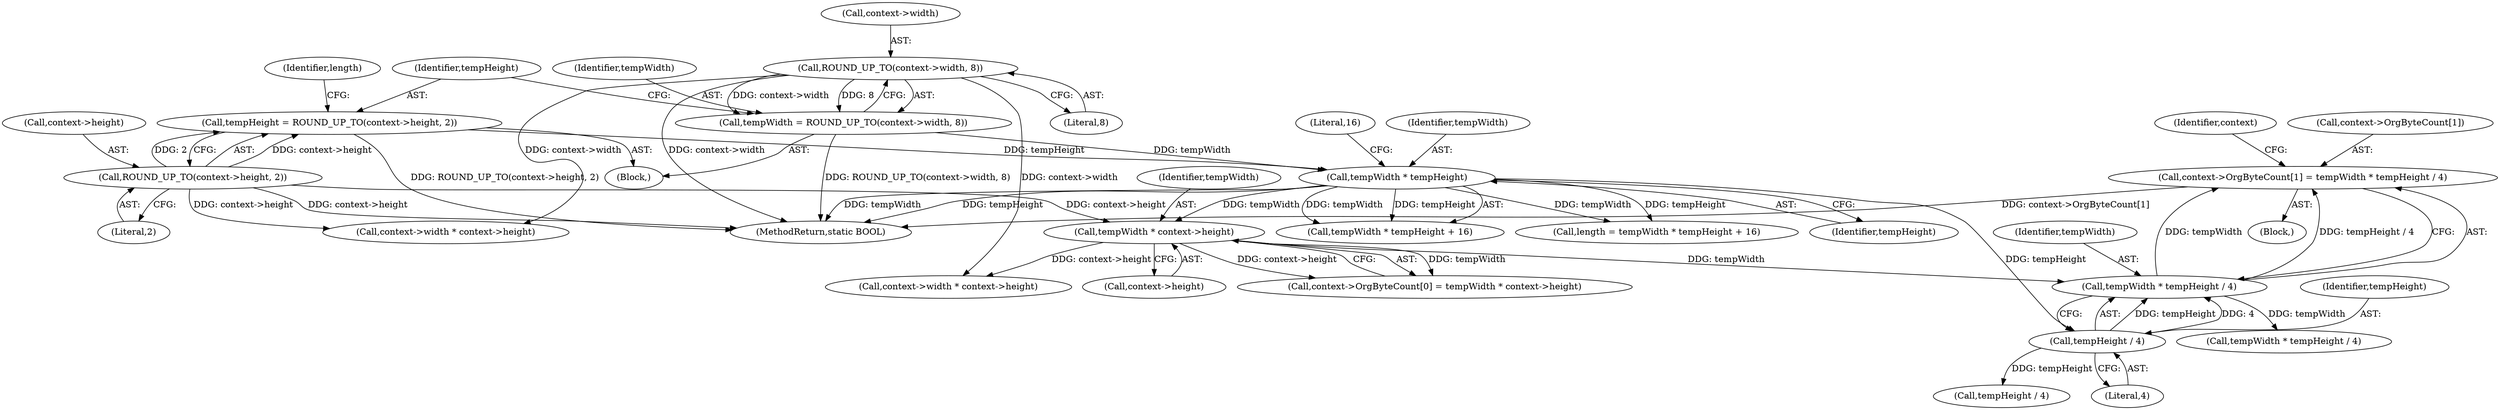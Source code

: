 digraph "0_FreeRDP_d1112c279bd1a327e8e4d0b5f371458bf2579659_3@array" {
"1000198" [label="(Call,context->OrgByteCount[1] = tempWidth * tempHeight / 4)"];
"1000204" [label="(Call,tempWidth * tempHeight / 4)"];
"1000193" [label="(Call,tempWidth * context->height)"];
"1000125" [label="(Call,tempWidth * tempHeight)"];
"1000108" [label="(Call,tempWidth = ROUND_UP_TO(context->width, 8))"];
"1000110" [label="(Call,ROUND_UP_TO(context->width, 8))"];
"1000115" [label="(Call,tempHeight = ROUND_UP_TO(context->height, 2))"];
"1000117" [label="(Call,ROUND_UP_TO(context->height, 2))"];
"1000206" [label="(Call,tempHeight / 4)"];
"1000204" [label="(Call,tempWidth * tempHeight / 4)"];
"1000116" [label="(Identifier,tempHeight)"];
"1000124" [label="(Call,tempWidth * tempHeight + 16)"];
"1000194" [label="(Identifier,tempWidth)"];
"1000241" [label="(Call,context->width * context->height)"];
"1000226" [label="(Call,context->width * context->height)"];
"1000114" [label="(Literal,8)"];
"1000128" [label="(Literal,16)"];
"1000186" [label="(Block,)"];
"1000118" [label="(Call,context->height)"];
"1000123" [label="(Identifier,length)"];
"1000195" [label="(Call,context->height)"];
"1000125" [label="(Call,tempWidth * tempHeight)"];
"1000115" [label="(Call,tempHeight = ROUND_UP_TO(context->height, 2))"];
"1000212" [label="(Identifier,context)"];
"1000198" [label="(Call,context->OrgByteCount[1] = tempWidth * tempHeight / 4)"];
"1000110" [label="(Call,ROUND_UP_TO(context->width, 8))"];
"1000187" [label="(Call,context->OrgByteCount[0] = tempWidth * context->height)"];
"1000217" [label="(Call,tempHeight / 4)"];
"1000127" [label="(Identifier,tempHeight)"];
"1000108" [label="(Call,tempWidth = ROUND_UP_TO(context->width, 8))"];
"1000126" [label="(Identifier,tempWidth)"];
"1000205" [label="(Identifier,tempWidth)"];
"1000117" [label="(Call,ROUND_UP_TO(context->height, 2))"];
"1000318" [label="(MethodReturn,static BOOL)"];
"1000103" [label="(Block,)"];
"1000121" [label="(Literal,2)"];
"1000111" [label="(Call,context->width)"];
"1000215" [label="(Call,tempWidth * tempHeight / 4)"];
"1000206" [label="(Call,tempHeight / 4)"];
"1000109" [label="(Identifier,tempWidth)"];
"1000122" [label="(Call,length = tempWidth * tempHeight + 16)"];
"1000208" [label="(Literal,4)"];
"1000193" [label="(Call,tempWidth * context->height)"];
"1000199" [label="(Call,context->OrgByteCount[1])"];
"1000207" [label="(Identifier,tempHeight)"];
"1000198" -> "1000186"  [label="AST: "];
"1000198" -> "1000204"  [label="CFG: "];
"1000199" -> "1000198"  [label="AST: "];
"1000204" -> "1000198"  [label="AST: "];
"1000212" -> "1000198"  [label="CFG: "];
"1000198" -> "1000318"  [label="DDG: context->OrgByteCount[1]"];
"1000204" -> "1000198"  [label="DDG: tempWidth"];
"1000204" -> "1000198"  [label="DDG: tempHeight / 4"];
"1000204" -> "1000206"  [label="CFG: "];
"1000205" -> "1000204"  [label="AST: "];
"1000206" -> "1000204"  [label="AST: "];
"1000193" -> "1000204"  [label="DDG: tempWidth"];
"1000206" -> "1000204"  [label="DDG: tempHeight"];
"1000206" -> "1000204"  [label="DDG: 4"];
"1000204" -> "1000215"  [label="DDG: tempWidth"];
"1000193" -> "1000187"  [label="AST: "];
"1000193" -> "1000195"  [label="CFG: "];
"1000194" -> "1000193"  [label="AST: "];
"1000195" -> "1000193"  [label="AST: "];
"1000187" -> "1000193"  [label="CFG: "];
"1000193" -> "1000187"  [label="DDG: tempWidth"];
"1000193" -> "1000187"  [label="DDG: context->height"];
"1000125" -> "1000193"  [label="DDG: tempWidth"];
"1000117" -> "1000193"  [label="DDG: context->height"];
"1000193" -> "1000226"  [label="DDG: context->height"];
"1000125" -> "1000124"  [label="AST: "];
"1000125" -> "1000127"  [label="CFG: "];
"1000126" -> "1000125"  [label="AST: "];
"1000127" -> "1000125"  [label="AST: "];
"1000128" -> "1000125"  [label="CFG: "];
"1000125" -> "1000318"  [label="DDG: tempWidth"];
"1000125" -> "1000318"  [label="DDG: tempHeight"];
"1000125" -> "1000122"  [label="DDG: tempWidth"];
"1000125" -> "1000122"  [label="DDG: tempHeight"];
"1000125" -> "1000124"  [label="DDG: tempWidth"];
"1000125" -> "1000124"  [label="DDG: tempHeight"];
"1000108" -> "1000125"  [label="DDG: tempWidth"];
"1000115" -> "1000125"  [label="DDG: tempHeight"];
"1000125" -> "1000206"  [label="DDG: tempHeight"];
"1000108" -> "1000103"  [label="AST: "];
"1000108" -> "1000110"  [label="CFG: "];
"1000109" -> "1000108"  [label="AST: "];
"1000110" -> "1000108"  [label="AST: "];
"1000116" -> "1000108"  [label="CFG: "];
"1000108" -> "1000318"  [label="DDG: ROUND_UP_TO(context->width, 8)"];
"1000110" -> "1000108"  [label="DDG: context->width"];
"1000110" -> "1000108"  [label="DDG: 8"];
"1000110" -> "1000114"  [label="CFG: "];
"1000111" -> "1000110"  [label="AST: "];
"1000114" -> "1000110"  [label="AST: "];
"1000110" -> "1000318"  [label="DDG: context->width"];
"1000110" -> "1000226"  [label="DDG: context->width"];
"1000110" -> "1000241"  [label="DDG: context->width"];
"1000115" -> "1000103"  [label="AST: "];
"1000115" -> "1000117"  [label="CFG: "];
"1000116" -> "1000115"  [label="AST: "];
"1000117" -> "1000115"  [label="AST: "];
"1000123" -> "1000115"  [label="CFG: "];
"1000115" -> "1000318"  [label="DDG: ROUND_UP_TO(context->height, 2)"];
"1000117" -> "1000115"  [label="DDG: context->height"];
"1000117" -> "1000115"  [label="DDG: 2"];
"1000117" -> "1000121"  [label="CFG: "];
"1000118" -> "1000117"  [label="AST: "];
"1000121" -> "1000117"  [label="AST: "];
"1000117" -> "1000318"  [label="DDG: context->height"];
"1000117" -> "1000241"  [label="DDG: context->height"];
"1000206" -> "1000208"  [label="CFG: "];
"1000207" -> "1000206"  [label="AST: "];
"1000208" -> "1000206"  [label="AST: "];
"1000206" -> "1000217"  [label="DDG: tempHeight"];
}
